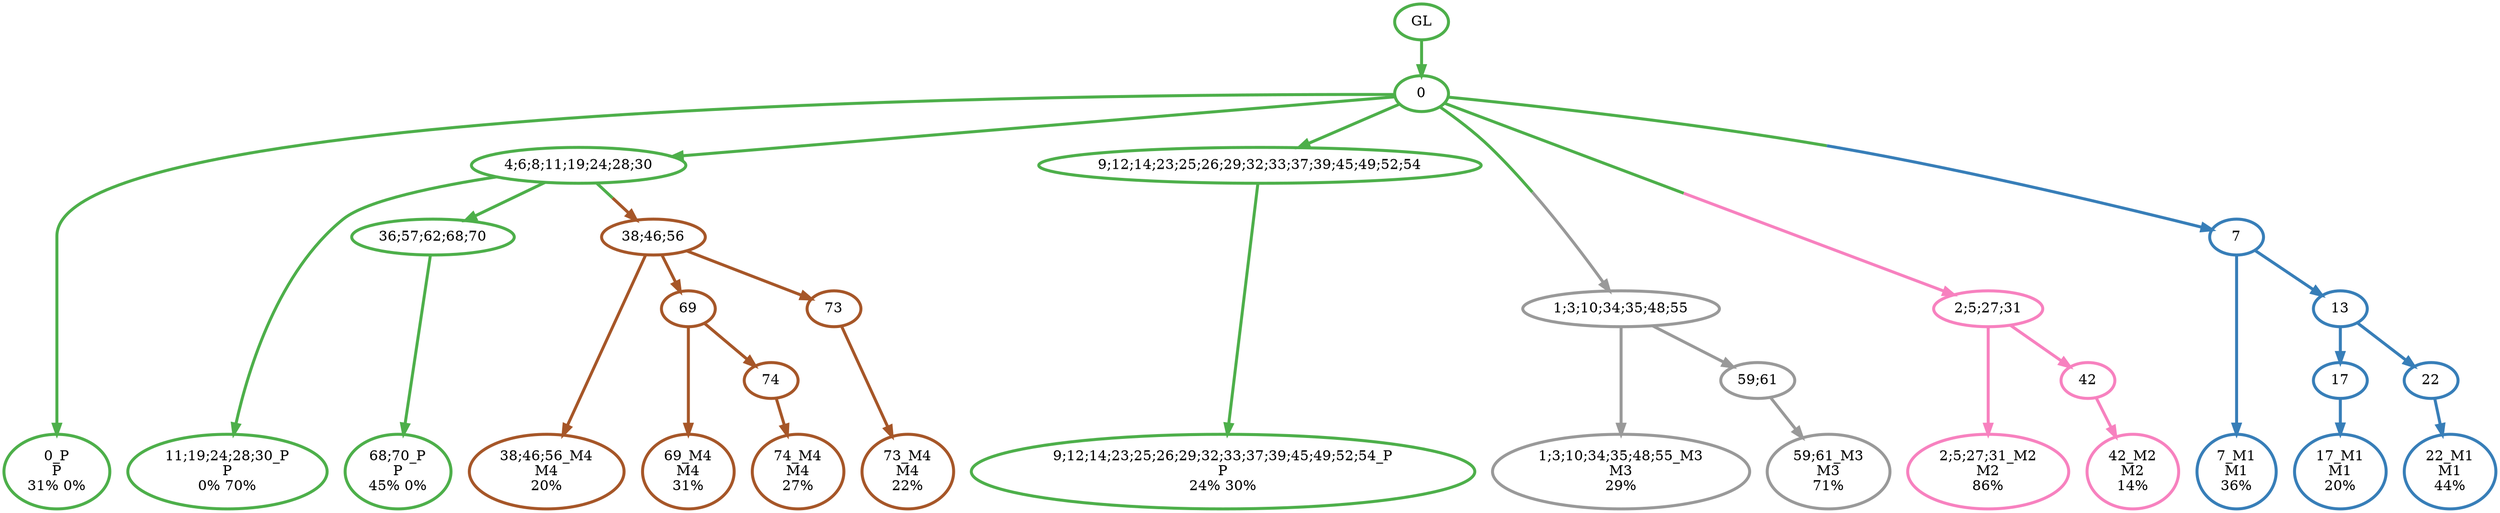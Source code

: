 digraph T {
	{
		rank=same
		29 [penwidth=3,colorscheme=set19,color=3,label="0_P\nP\n31% 0%"]
		27 [penwidth=3,colorscheme=set19,color=3,label="11;19;24;28;30_P\nP\n0% 70%"]
		25 [penwidth=3,colorscheme=set19,color=3,label="68;70_P\nP\n45% 0%"]
		23 [penwidth=3,colorscheme=set19,color=3,label="9;12;14;23;25;26;29;32;33;37;39;45;49;52;54_P\nP\n24% 30%"]
		22 [penwidth=3,colorscheme=set19,color=2,label="7_M1\nM1\n36%"]
		19 [penwidth=3,colorscheme=set19,color=2,label="17_M1\nM1\n20%"]
		17 [penwidth=3,colorscheme=set19,color=2,label="22_M1\nM1\n44%"]
		16 [penwidth=3,colorscheme=set19,color=8,label="2;5;27;31_M2\nM2\n86%"]
		14 [penwidth=3,colorscheme=set19,color=8,label="42_M2\nM2\n14%"]
		13 [penwidth=3,colorscheme=set19,color=9,label="1;3;10;34;35;48;55_M3\nM3\n29%"]
		11 [penwidth=3,colorscheme=set19,color=9,label="59;61_M3\nM3\n71%"]
		10 [penwidth=3,colorscheme=set19,color=7,label="38;46;56_M4\nM4\n20%"]
		8 [penwidth=3,colorscheme=set19,color=7,label="69_M4\nM4\n31%"]
		6 [penwidth=3,colorscheme=set19,color=7,label="74_M4\nM4\n27%"]
		4 [penwidth=3,colorscheme=set19,color=7,label="73_M4\nM4\n22%"]
	}
	31 [penwidth=3,colorscheme=set19,color=3,label="GL"]
	30 [penwidth=3,colorscheme=set19,color=3,label="0"]
	28 [penwidth=3,colorscheme=set19,color=3,label="4;6;8;11;19;24;28;30"]
	26 [penwidth=3,colorscheme=set19,color=3,label="36;57;62;68;70"]
	24 [penwidth=3,colorscheme=set19,color=3,label="9;12;14;23;25;26;29;32;33;37;39;45;49;52;54"]
	21 [penwidth=3,colorscheme=set19,color=2,label="13"]
	20 [penwidth=3,colorscheme=set19,color=2,label="17"]
	18 [penwidth=3,colorscheme=set19,color=2,label="22"]
	15 [penwidth=3,colorscheme=set19,color=8,label="42"]
	12 [penwidth=3,colorscheme=set19,color=9,label="59;61"]
	9 [penwidth=3,colorscheme=set19,color=7,label="69"]
	7 [penwidth=3,colorscheme=set19,color=7,label="74"]
	5 [penwidth=3,colorscheme=set19,color=7,label="73"]
	3 [penwidth=3,colorscheme=set19,color=7,label="38;46;56"]
	2 [penwidth=3,colorscheme=set19,color=9,label="1;3;10;34;35;48;55"]
	1 [penwidth=3,colorscheme=set19,color=8,label="2;5;27;31"]
	0 [penwidth=3,colorscheme=set19,color=2,label="7"]
	31 -> 30 [penwidth=3,colorscheme=set19,color=3]
	30 -> 29 [penwidth=3,colorscheme=set19,color=3]
	30 -> 24 [penwidth=3,colorscheme=set19,color=3]
	30 -> 28 [penwidth=3,colorscheme=set19,color=3]
	30 -> 2 [penwidth=3,colorscheme=set19,color="3;0.5:9"]
	30 -> 1 [penwidth=3,colorscheme=set19,color="3;0.5:8"]
	30 -> 0 [penwidth=3,colorscheme=set19,color="3;0.5:2"]
	28 -> 27 [penwidth=3,colorscheme=set19,color=3]
	28 -> 26 [penwidth=3,colorscheme=set19,color=3]
	28 -> 3 [penwidth=3,colorscheme=set19,color="3;0.5:7"]
	26 -> 25 [penwidth=3,colorscheme=set19,color=3]
	24 -> 23 [penwidth=3,colorscheme=set19,color=3]
	21 -> 20 [penwidth=3,colorscheme=set19,color=2]
	21 -> 18 [penwidth=3,colorscheme=set19,color=2]
	20 -> 19 [penwidth=3,colorscheme=set19,color=2]
	18 -> 17 [penwidth=3,colorscheme=set19,color=2]
	15 -> 14 [penwidth=3,colorscheme=set19,color=8]
	12 -> 11 [penwidth=3,colorscheme=set19,color=9]
	9 -> 8 [penwidth=3,colorscheme=set19,color=7]
	9 -> 7 [penwidth=3,colorscheme=set19,color=7]
	7 -> 6 [penwidth=3,colorscheme=set19,color=7]
	5 -> 4 [penwidth=3,colorscheme=set19,color=7]
	3 -> 10 [penwidth=3,colorscheme=set19,color=7]
	3 -> 9 [penwidth=3,colorscheme=set19,color=7]
	3 -> 5 [penwidth=3,colorscheme=set19,color=7]
	2 -> 13 [penwidth=3,colorscheme=set19,color=9]
	2 -> 12 [penwidth=3,colorscheme=set19,color=9]
	1 -> 16 [penwidth=3,colorscheme=set19,color=8]
	1 -> 15 [penwidth=3,colorscheme=set19,color=8]
	0 -> 22 [penwidth=3,colorscheme=set19,color=2]
	0 -> 21 [penwidth=3,colorscheme=set19,color=2]
}
